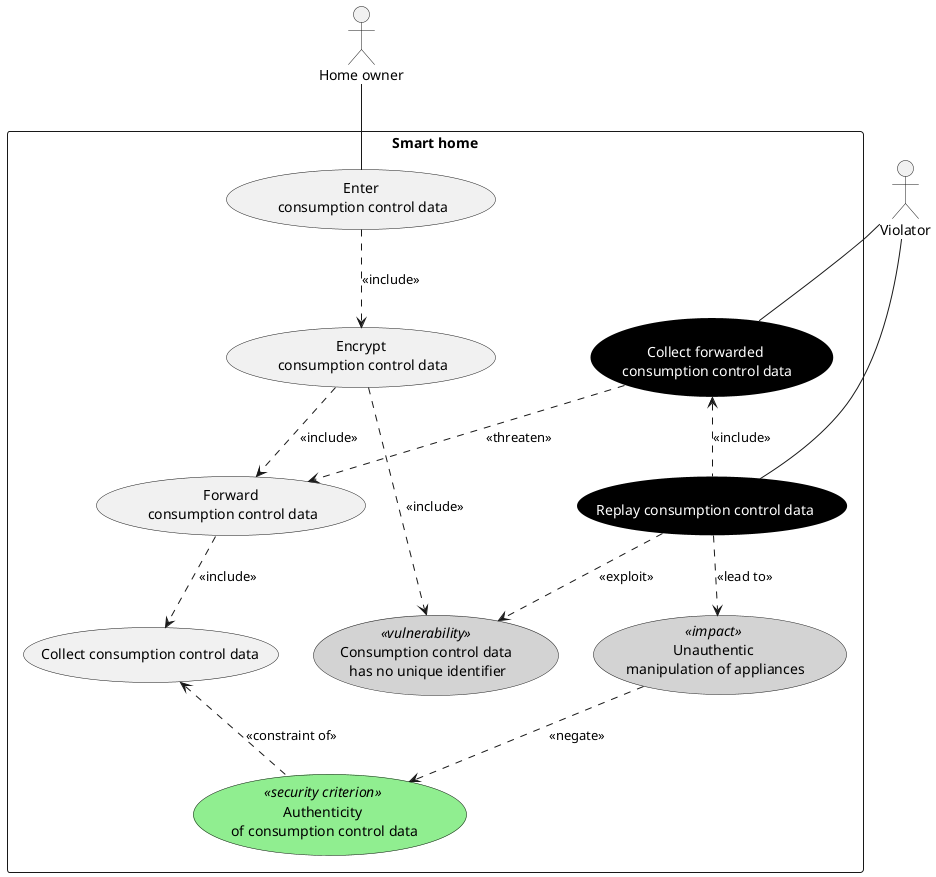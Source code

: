 @startuml
'left to right direction
' title Security oriented misuse case risk analysis diagram for risk TRR-AUTH-1
:Home owner: as ho
:Violator: as v
'skinparam UsecaseFontSize 30
' skinparam labelFontSize 10
' skinparam linetype ortho
skinparam usecase {       
    BackgroundColor<<misuse>> black
    BorderColor<<misuse>> black
    FontColor<<misuse>> white
    BackgroundColor<<impact>> lightgrey
    BackgroundColor<<vulnerability>> lightgrey
    BackgroundColor<<security criterion>> lightgreen
}

rectangle "Smart home" {
    'In home display
    usecase "Enter\n consumption control data" as ihd_submit_control
    usecase "Encrypt\n consumption control data" as ihd_encrypt
    usecase "Forward\n consumption control data" as ihd_send_control
    usecase "Consumption control data\n has no unique identifier" as ihd_no_unique_identifier <<vulnerability>>
    usecase "Collect forwarded\n consumption control data" as mis_collect <<misuse>>
    usecase "Replay consumption control data" as mis_replay <<misuse>> 

    'ESI
    usecase "Authenticity\n of consumption control data" as ihd_authenticity <<security criterion>>
    usecase "Collect consumption control data" as esi_collect
    usecase "Unauthentic\n manipulation of appliances" as ihd_manipulate_appliances_misuse <<impact>>
}

' Normal flow
' ho -- ihd_display
ho -- ihd_submit_control
' ihd_send_control <.. ihd_manipulate_appliances: <<include>>
' ihd_submit_control <.. ihd_send_control: <<include>>
ihd_submit_control ..> ihd_encrypt: <<include>>
ihd_encrypt ..> ihd_send_control: <<include>>


'security criteria and vulnerabilities
esi_collect <.. ihd_authenticity: <<constraint of>>
ihd_manipulate_appliances_misuse ..> ihd_authenticity: <<negate>>
ihd_encrypt ..> ihd_no_unique_identifier: <<include>>

'security requirements
' ihd_encrypt ..> sec_req_add_unique_id: <<include>>
' mis_replay <.. sec_req_add_unique_id: <<mitigate>>


ihd_send_control ..> esi_collect: <<include>>
' esi_collect ..> sec_req_store_processed_id: <<include>>
' sec_req_store_processed_id ..> mis_replay: <<mitigate>>


'Misuse
v -- mis_collect
v -- mis_replay
mis_collect ..> ihd_send_control: <<threaten>>
mis_collect <.. mis_replay: <<include>>
mis_replay ..> ihd_manipulate_appliances_misuse: <<lead to>>
mis_replay ..> ihd_no_unique_identifier: <<exploit>>
@enduml